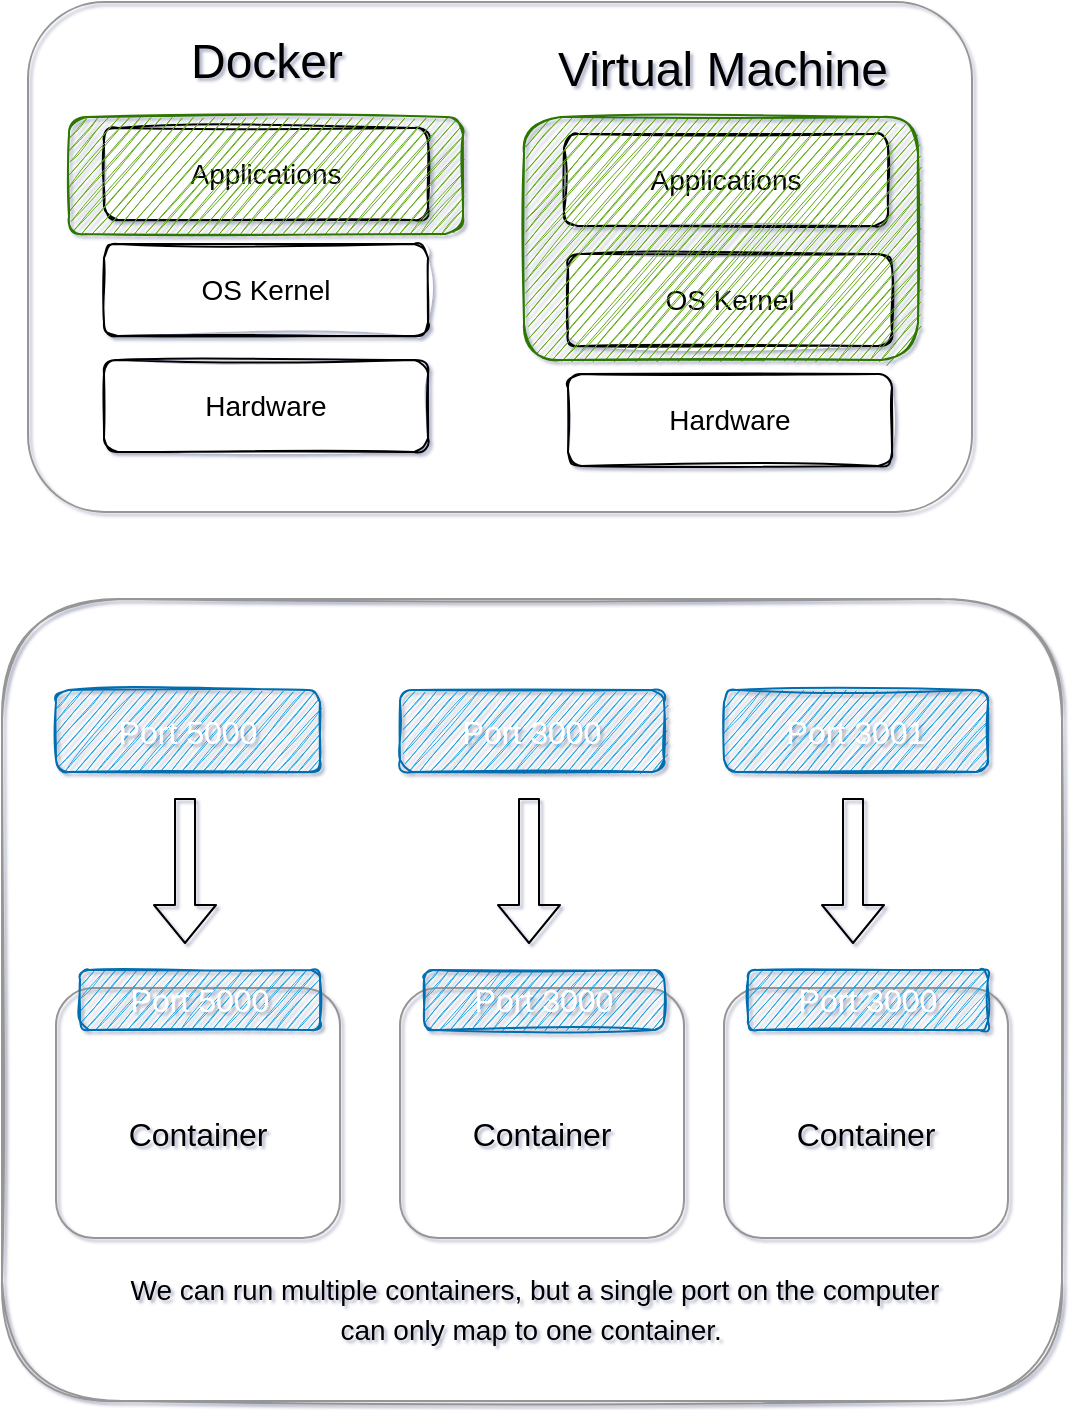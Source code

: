 <mxfile>
    <diagram id="AqjsPrtMuM5N9qTIHyTN" name="Page-1">
        <mxGraphModel dx="1668" dy="917" grid="0" gridSize="10" guides="1" tooltips="1" connect="1" arrows="1" fold="1" page="0" pageScale="1" pageWidth="1169" pageHeight="827" math="0" shadow="1">
            <root>
                <mxCell id="0"/>
                <mxCell id="1" parent="0"/>
                <mxCell id="2" value="&lt;font style=&quot;font-size: 14px&quot;&gt;Applications&lt;/font&gt;" style="rounded=1;whiteSpace=wrap;html=1;sketch=1;" parent="1" vertex="1">
                    <mxGeometry x="50" y="85" width="162" height="46" as="geometry"/>
                </mxCell>
                <mxCell id="3" value="&lt;font style=&quot;font-size: 14px&quot;&gt;OS Kernel&lt;/font&gt;" style="rounded=1;whiteSpace=wrap;html=1;sketch=1;" parent="1" vertex="1">
                    <mxGeometry x="50" y="143" width="162" height="46" as="geometry"/>
                </mxCell>
                <mxCell id="4" value="&lt;font style=&quot;font-size: 14px&quot;&gt;Hardware&lt;/font&gt;" style="rounded=1;whiteSpace=wrap;html=1;sketch=1;" parent="1" vertex="1">
                    <mxGeometry x="50" y="201" width="162" height="46" as="geometry"/>
                </mxCell>
                <mxCell id="5" value="&lt;font style=&quot;font-size: 24px&quot;&gt;Docker&lt;/font&gt;" style="text;html=1;align=center;verticalAlign=middle;resizable=0;points=[];autosize=1;strokeColor=none;fillColor=none;fontSize=14;rounded=1;sketch=1;" parent="1" vertex="1">
                    <mxGeometry x="88" y="39" width="86" height="25" as="geometry"/>
                </mxCell>
                <mxCell id="7" value="" style="rounded=1;whiteSpace=wrap;html=1;fontSize=24;fillColor=#60a917;fontColor=#ffffff;strokeColor=#2D7600;gradientColor=none;glass=0;shadow=0;sketch=1;absoluteArcSize=0;" parent="1" vertex="1">
                    <mxGeometry x="32.5" y="79.5" width="197" height="58.5" as="geometry"/>
                </mxCell>
                <mxCell id="8" value="&lt;font style=&quot;font-size: 14px&quot;&gt;Applications&lt;/font&gt;" style="rounded=1;whiteSpace=wrap;html=1;sketch=1;" vertex="1" parent="1">
                    <mxGeometry x="280" y="88" width="162" height="46" as="geometry"/>
                </mxCell>
                <mxCell id="9" value="&lt;font style=&quot;font-size: 14px&quot;&gt;OS Kernel&lt;/font&gt;" style="rounded=1;whiteSpace=wrap;html=1;sketch=1;" vertex="1" parent="1">
                    <mxGeometry x="282" y="148" width="162" height="46" as="geometry"/>
                </mxCell>
                <mxCell id="10" value="&lt;font style=&quot;font-size: 14px&quot;&gt;Hardware&lt;/font&gt;" style="rounded=1;whiteSpace=wrap;html=1;sketch=1;" vertex="1" parent="1">
                    <mxGeometry x="282" y="208" width="162" height="46" as="geometry"/>
                </mxCell>
                <mxCell id="11" value="&lt;font style=&quot;font-size: 24px&quot;&gt;Virtual Machine&lt;/font&gt;" style="text;html=1;align=center;verticalAlign=middle;resizable=0;points=[];autosize=1;strokeColor=none;fillColor=none;fontSize=14;rounded=1;sketch=1;" vertex="1" parent="1">
                    <mxGeometry x="271.5" y="43" width="175" height="25" as="geometry"/>
                </mxCell>
                <mxCell id="13" value="" style="rounded=1;whiteSpace=wrap;html=1;fontSize=24;fillColor=#60a917;fontColor=#ffffff;strokeColor=#2D7600;gradientColor=none;glass=0;shadow=0;sketch=1;absoluteArcSize=0;" vertex="1" parent="1">
                    <mxGeometry x="260" y="79.5" width="197" height="121.5" as="geometry"/>
                </mxCell>
                <mxCell id="14" value="" style="rounded=1;whiteSpace=wrap;html=1;fillColor=none;strokeColor=#969696;" vertex="1" parent="1">
                    <mxGeometry x="12" y="22" width="472" height="255" as="geometry"/>
                </mxCell>
                <mxCell id="15" value="&lt;font style=&quot;font-size: 16px&quot;&gt;&lt;br&gt;&lt;font&gt;Container&lt;/font&gt;&lt;/font&gt;" style="rounded=1;whiteSpace=wrap;html=1;strokeColor=#969696;fillColor=none;" vertex="1" parent="1">
                    <mxGeometry x="26" y="515" width="142" height="125" as="geometry"/>
                </mxCell>
                <mxCell id="17" value="" style="shape=flexArrow;endArrow=classic;html=1;" edge="1" parent="1">
                    <mxGeometry width="50" height="50" relative="1" as="geometry">
                        <mxPoint x="90.5" y="420" as="sourcePoint"/>
                        <mxPoint x="90.5" y="493" as="targetPoint"/>
                    </mxGeometry>
                </mxCell>
                <mxCell id="18" value="&lt;font style=&quot;font-size: 16px&quot;&gt;Port 5000&lt;/font&gt;" style="rounded=1;whiteSpace=wrap;html=1;strokeColor=#006EAF;fillColor=#1ba1e2;sketch=1;fontColor=#ffffff;" vertex="1" parent="1">
                    <mxGeometry x="26" y="366" width="132" height="41" as="geometry"/>
                </mxCell>
                <mxCell id="28" value="Port 5000" style="rounded=1;whiteSpace=wrap;html=1;fontSize=16;strokeColor=#006EAF;fillColor=#1ba1e2;fontColor=#ffffff;sketch=1;shadow=0;glass=0;" vertex="1" parent="1">
                    <mxGeometry x="38" y="506" width="120" height="30" as="geometry"/>
                </mxCell>
                <mxCell id="30" value="&lt;font style=&quot;font-size: 16px&quot;&gt;&lt;br&gt;&lt;font&gt;Container&lt;/font&gt;&lt;/font&gt;" style="rounded=1;whiteSpace=wrap;html=1;strokeColor=#969696;fillColor=none;" vertex="1" parent="1">
                    <mxGeometry x="198" y="515" width="142" height="125" as="geometry"/>
                </mxCell>
                <mxCell id="31" value="" style="shape=flexArrow;endArrow=classic;html=1;" edge="1" parent="1">
                    <mxGeometry width="50" height="50" relative="1" as="geometry">
                        <mxPoint x="262.5" y="420" as="sourcePoint"/>
                        <mxPoint x="262.5" y="493" as="targetPoint"/>
                    </mxGeometry>
                </mxCell>
                <mxCell id="32" value="&lt;font style=&quot;font-size: 16px&quot;&gt;Port 3000&lt;/font&gt;" style="rounded=1;whiteSpace=wrap;html=1;strokeColor=#006EAF;fillColor=#1ba1e2;fontColor=#ffffff;sketch=1;" vertex="1" parent="1">
                    <mxGeometry x="198" y="366" width="132" height="41" as="geometry"/>
                </mxCell>
                <mxCell id="33" value="Port 3000" style="rounded=1;whiteSpace=wrap;html=1;fontSize=16;strokeColor=#006EAF;fillColor=#1ba1e2;fontColor=#ffffff;sketch=1;" vertex="1" parent="1">
                    <mxGeometry x="210" y="506" width="120" height="30" as="geometry"/>
                </mxCell>
                <mxCell id="34" value="&lt;font style=&quot;font-size: 16px&quot;&gt;&lt;br&gt;&lt;font&gt;Container&lt;/font&gt;&lt;/font&gt;" style="rounded=1;whiteSpace=wrap;html=1;strokeColor=#969696;fillColor=none;" vertex="1" parent="1">
                    <mxGeometry x="360" y="515" width="142" height="125" as="geometry"/>
                </mxCell>
                <mxCell id="35" value="" style="shape=flexArrow;endArrow=classic;html=1;" edge="1" parent="1">
                    <mxGeometry width="50" height="50" relative="1" as="geometry">
                        <mxPoint x="424.5" y="420" as="sourcePoint"/>
                        <mxPoint x="424.5" y="493" as="targetPoint"/>
                    </mxGeometry>
                </mxCell>
                <mxCell id="36" value="&lt;font style=&quot;font-size: 16px&quot;&gt;Port 3001&lt;/font&gt;" style="rounded=1;whiteSpace=wrap;html=1;strokeColor=#006EAF;fillColor=#1ba1e2;sketch=1;fontColor=#ffffff;" vertex="1" parent="1">
                    <mxGeometry x="360" y="366" width="132" height="41" as="geometry"/>
                </mxCell>
                <mxCell id="37" value="Port 3000" style="rounded=1;whiteSpace=wrap;html=1;fontSize=16;strokeColor=#006EAF;fillColor=#1ba1e2;fontColor=#ffffff;sketch=1;" vertex="1" parent="1">
                    <mxGeometry x="372" y="506" width="120" height="30" as="geometry"/>
                </mxCell>
                <mxCell id="41" value="&lt;font style=&quot;font-size: 14px&quot;&gt;We can run multiple containers, but a single port on the computer&lt;br&gt;can only map to one container.&amp;nbsp;&lt;/font&gt;" style="text;html=1;resizable=0;autosize=1;align=center;verticalAlign=middle;points=[];fillColor=none;strokeColor=none;rounded=0;shadow=0;glass=0;sketch=1;fontSize=16;" vertex="1" parent="1">
                    <mxGeometry x="58" y="653" width="414" height="44" as="geometry"/>
                </mxCell>
                <mxCell id="42" value="" style="rounded=1;whiteSpace=wrap;html=1;shadow=0;glass=0;sketch=1;fontSize=14;strokeColor=#969696;fillColor=none;" vertex="1" parent="1">
                    <mxGeometry x="-1" y="320.5" width="530" height="401" as="geometry"/>
                </mxCell>
            </root>
        </mxGraphModel>
    </diagram>
</mxfile>